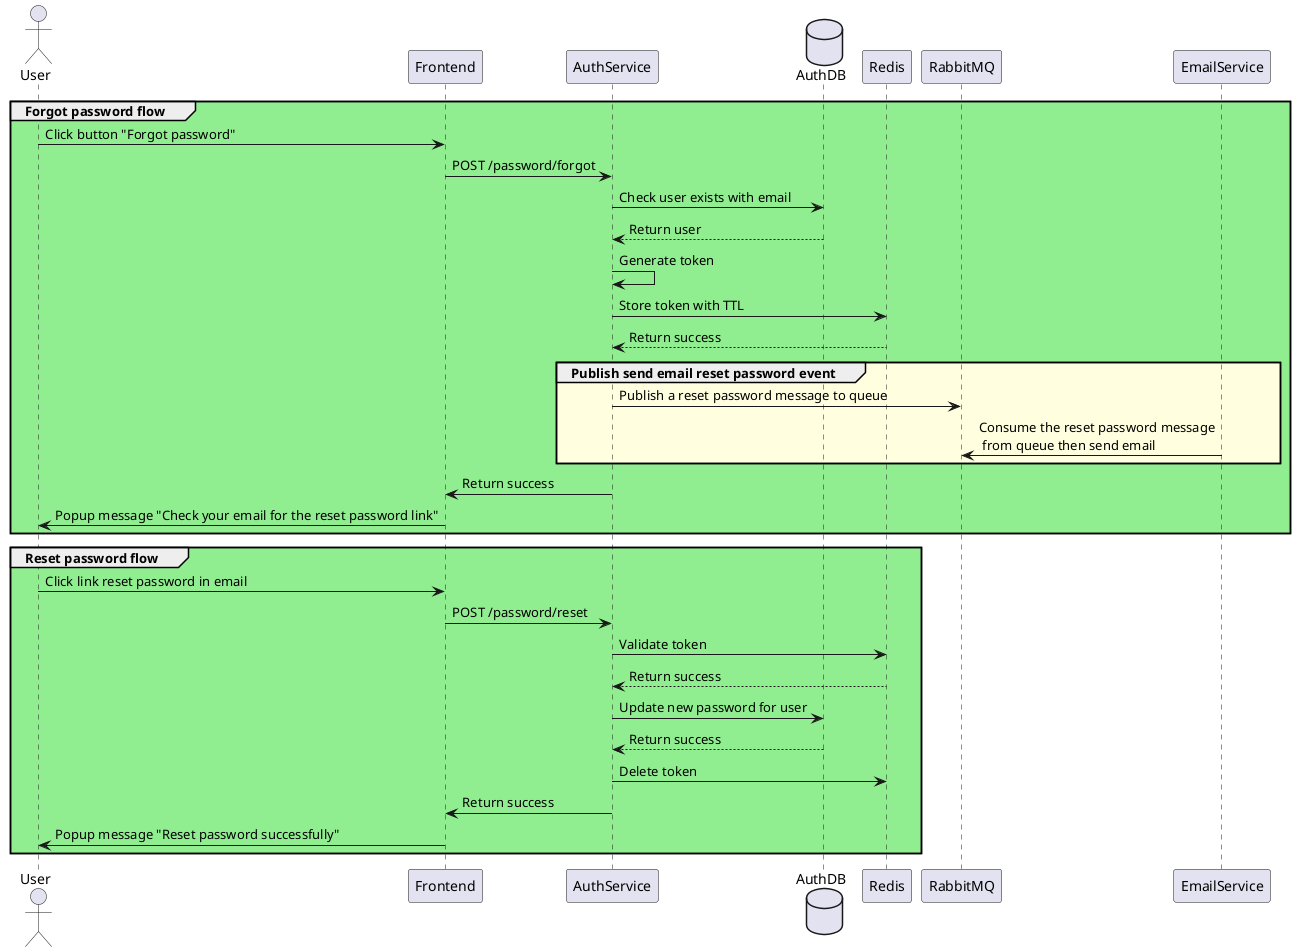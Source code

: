 @startuml Forgot/Reset Password
    actor User as user
    participant Frontend as frontend
    participant AuthService as authService
    database AuthDB as authDB
    participant Redis as redis
    participant RabbitMQ as rabbitMQ
    participant EmailService as emailService

    group #LightGreen Forgot password flow
        user -> frontend: Click button "Forgot password"
        frontend -> authService: POST /password/forgot
        authService -> authDB: Check user exists with email
        authDB --> authService: Return user
        authService -> authService: Generate token
        authService -> redis: Store token with TTL
        redis --> authService: Return success

        group #LightYellow Publish send email reset password event
            authService -> rabbitMQ: Publish a reset password message to queue
            emailService -> rabbitMQ: Consume the reset password message\n from queue then send email
        end
        authService -> frontend: Return success
        frontend -> user: Popup message "Check your email for the reset password link"
    end

    group #LightGreen Reset password flow
        user -> frontend: Click link reset password in email
        frontend -> authService: POST /password/reset
        authService -> redis: Validate token
        redis --> authService: Return success
        authService -> authDB: Update new password for user
        authDB --> authService: Return success
        authService -> redis: Delete token
        authService -> frontend: Return success
        frontend -> user: Popup message "Reset password successfully"
    end

@enduml